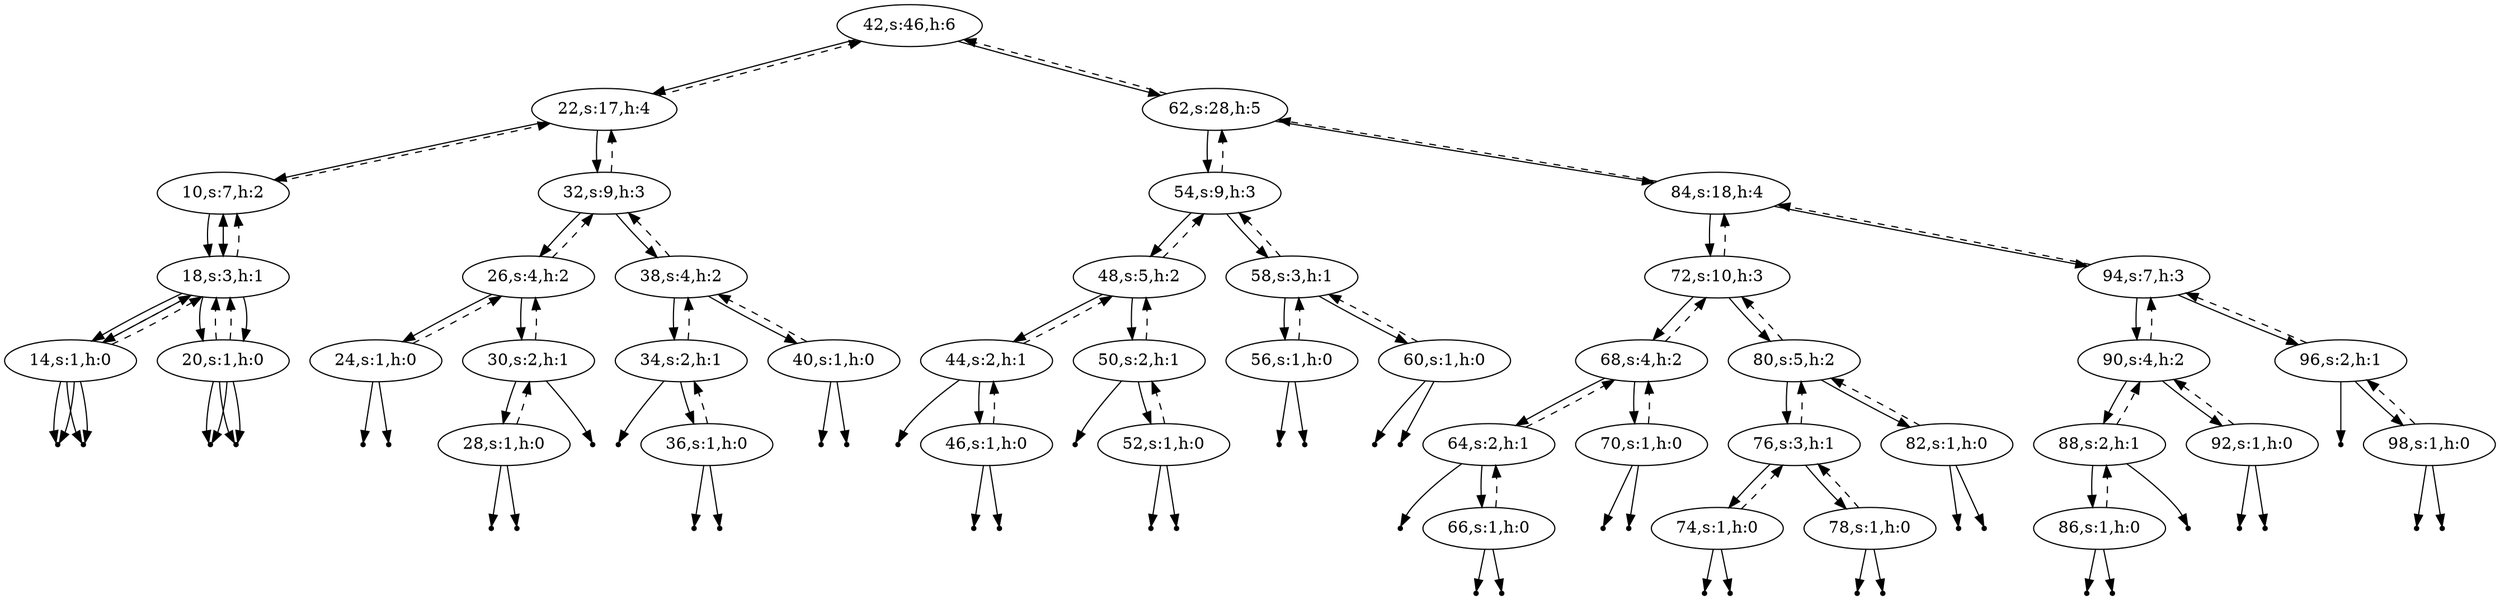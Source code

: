 digraph Blahblah{
{rank = same ; "42"};
nulll14 [shape=point];
14 -> nulll14;
14[label="14,s:1,h:0"];
14 -> 18[style=dashed];
nullr14 [shape=point];
14 -> nullr14;
18 -> 14;
18[label="18,s:3,h:1"];
18 -> 10[style=dashed];
nulll20 [shape=point];
20 -> nulll20;
20[label="20,s:1,h:0"];
20 -> 18[style=dashed];
nullr20 [shape=point];
20 -> nullr20;
18 -> 20;
10 -> 18;
10[label="10,s:7,h:2"];
10 -> 22[style=dashed];
nulll14 [shape=point];
14 -> nulll14;
14[label="14,s:1,h:0"];
14 -> 18[style=dashed];
nullr14 [shape=point];
14 -> nullr14;
18 -> 14;
18[label="18,s:3,h:1"];
18 -> 10[style=dashed];
nulll20 [shape=point];
20 -> nulll20;
20[label="20,s:1,h:0"];
20 -> 18[style=dashed];
nullr20 [shape=point];
20 -> nullr20;
18 -> 20;
10 -> 18;
22 -> 10;
22[label="22,s:17,h:4"];
22 -> 42[style=dashed];
nulll24 [shape=point];
24 -> nulll24;
24[label="24,s:1,h:0"];
24 -> 26[style=dashed];
nullr24 [shape=point];
24 -> nullr24;
26 -> 24;
26[label="26,s:4,h:2"];
26 -> 32[style=dashed];
nulll28 [shape=point];
28 -> nulll28;
28[label="28,s:1,h:0"];
28 -> 30[style=dashed];
nullr28 [shape=point];
28 -> nullr28;
30 -> 28;
30[label="30,s:2,h:1"];
30 -> 26[style=dashed];
nullr30 [shape=point];
30 -> nullr30;
26 -> 30;
32 -> 26;
32[label="32,s:9,h:3"];
32 -> 22[style=dashed];
nulll34 [shape=point];
34 -> nulll34;
34[label="34,s:2,h:1"];
34 -> 38[style=dashed];
nulll36 [shape=point];
36 -> nulll36;
36[label="36,s:1,h:0"];
36 -> 34[style=dashed];
nullr36 [shape=point];
36 -> nullr36;
34 -> 36;
38 -> 34;
38[label="38,s:4,h:2"];
38 -> 32[style=dashed];
nulll40 [shape=point];
40 -> nulll40;
40[label="40,s:1,h:0"];
40 -> 38[style=dashed];
nullr40 [shape=point];
40 -> nullr40;
38 -> 40;
32 -> 38;
22 -> 32;
42 -> 22;
42[label="42,s:46,h:6"];
nulll44 [shape=point];
44 -> nulll44;
44[label="44,s:2,h:1"];
44 -> 48[style=dashed];
nulll46 [shape=point];
46 -> nulll46;
46[label="46,s:1,h:0"];
46 -> 44[style=dashed];
nullr46 [shape=point];
46 -> nullr46;
44 -> 46;
48 -> 44;
48[label="48,s:5,h:2"];
48 -> 54[style=dashed];
nulll50 [shape=point];
50 -> nulll50;
50[label="50,s:2,h:1"];
50 -> 48[style=dashed];
nulll52 [shape=point];
52 -> nulll52;
52[label="52,s:1,h:0"];
52 -> 50[style=dashed];
nullr52 [shape=point];
52 -> nullr52;
50 -> 52;
48 -> 50;
54 -> 48;
54[label="54,s:9,h:3"];
54 -> 62[style=dashed];
nulll56 [shape=point];
56 -> nulll56;
56[label="56,s:1,h:0"];
56 -> 58[style=dashed];
nullr56 [shape=point];
56 -> nullr56;
58 -> 56;
58[label="58,s:3,h:1"];
58 -> 54[style=dashed];
nulll60 [shape=point];
60 -> nulll60;
60[label="60,s:1,h:0"];
60 -> 58[style=dashed];
nullr60 [shape=point];
60 -> nullr60;
58 -> 60;
54 -> 58;
62 -> 54;
62[label="62,s:28,h:5"];
62 -> 42[style=dashed];
nulll64 [shape=point];
64 -> nulll64;
64[label="64,s:2,h:1"];
64 -> 68[style=dashed];
nulll66 [shape=point];
66 -> nulll66;
66[label="66,s:1,h:0"];
66 -> 64[style=dashed];
nullr66 [shape=point];
66 -> nullr66;
64 -> 66;
68 -> 64;
68[label="68,s:4,h:2"];
68 -> 72[style=dashed];
nulll70 [shape=point];
70 -> nulll70;
70[label="70,s:1,h:0"];
70 -> 68[style=dashed];
nullr70 [shape=point];
70 -> nullr70;
68 -> 70;
72 -> 68;
72[label="72,s:10,h:3"];
72 -> 84[style=dashed];
nulll74 [shape=point];
74 -> nulll74;
74[label="74,s:1,h:0"];
74 -> 76[style=dashed];
nullr74 [shape=point];
74 -> nullr74;
76 -> 74;
76[label="76,s:3,h:1"];
76 -> 80[style=dashed];
nulll78 [shape=point];
78 -> nulll78;
78[label="78,s:1,h:0"];
78 -> 76[style=dashed];
nullr78 [shape=point];
78 -> nullr78;
76 -> 78;
80 -> 76;
80[label="80,s:5,h:2"];
80 -> 72[style=dashed];
nulll82 [shape=point];
82 -> nulll82;
82[label="82,s:1,h:0"];
82 -> 80[style=dashed];
nullr82 [shape=point];
82 -> nullr82;
80 -> 82;
72 -> 80;
84 -> 72;
84[label="84,s:18,h:4"];
84 -> 62[style=dashed];
nulll86 [shape=point];
86 -> nulll86;
86[label="86,s:1,h:0"];
86 -> 88[style=dashed];
nullr86 [shape=point];
86 -> nullr86;
88 -> 86;
88[label="88,s:2,h:1"];
88 -> 90[style=dashed];
nullr88 [shape=point];
88 -> nullr88;
90 -> 88;
90[label="90,s:4,h:2"];
90 -> 94[style=dashed];
nulll92 [shape=point];
92 -> nulll92;
92[label="92,s:1,h:0"];
92 -> 90[style=dashed];
nullr92 [shape=point];
92 -> nullr92;
90 -> 92;
94 -> 90;
94[label="94,s:7,h:3"];
94 -> 84[style=dashed];
nulll96 [shape=point];
96 -> nulll96;
96[label="96,s:2,h:1"];
96 -> 94[style=dashed];
nulll98 [shape=point];
98 -> nulll98;
98[label="98,s:1,h:0"];
98 -> 96[style=dashed];
nullr98 [shape=point];
98 -> nullr98;
96 -> 98;
94 -> 96;
84 -> 94;
62 -> 84;
42 -> 62;
}